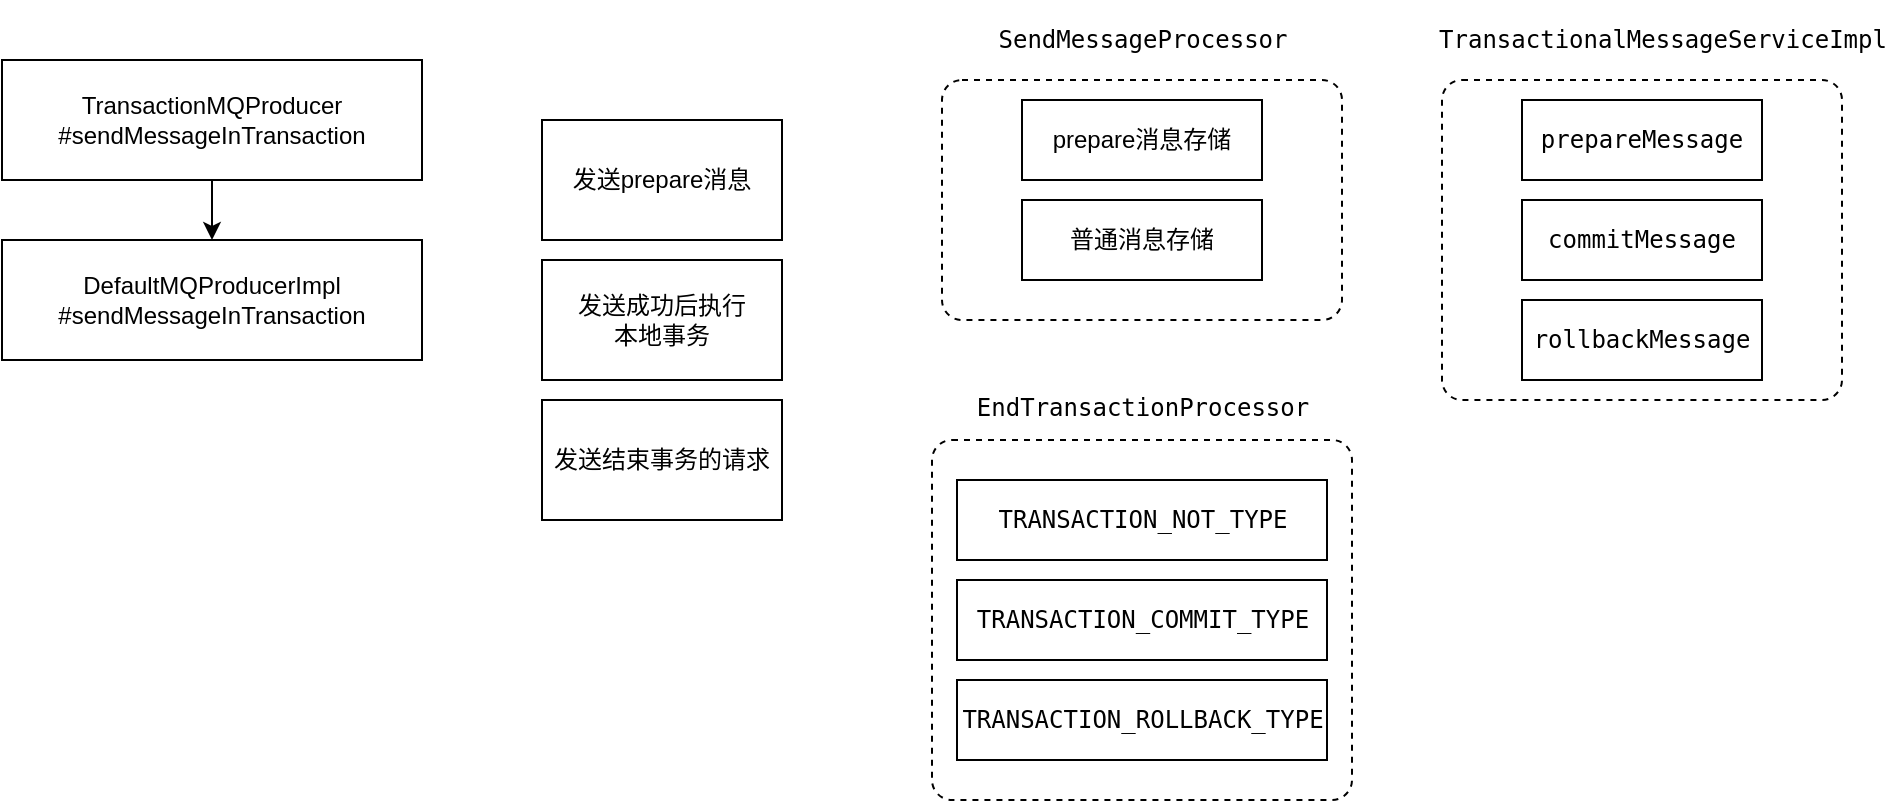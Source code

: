 <mxfile version="15.7.0" type="github">
  <diagram id="2E-LtHal8WjOzLzMyE7q" name="Page-1">
    <mxGraphModel dx="946" dy="536" grid="1" gridSize="10" guides="1" tooltips="1" connect="1" arrows="1" fold="1" page="1" pageScale="1" pageWidth="827" pageHeight="1169" math="0" shadow="0">
      <root>
        <mxCell id="0" />
        <mxCell id="1" parent="0" />
        <mxCell id="Fik6nefxO_mn1XnIjBR2-21" value="" style="edgeStyle=orthogonalEdgeStyle;rounded=0;orthogonalLoop=1;jettySize=auto;html=1;" edge="1" parent="1" source="Fik6nefxO_mn1XnIjBR2-1" target="Fik6nefxO_mn1XnIjBR2-2">
          <mxGeometry relative="1" as="geometry" />
        </mxCell>
        <mxCell id="Fik6nefxO_mn1XnIjBR2-1" value="TransactionMQProducer&lt;br&gt;#sendMessageInTransaction" style="rounded=0;whiteSpace=wrap;html=1;" vertex="1" parent="1">
          <mxGeometry x="110" y="100" width="210" height="60" as="geometry" />
        </mxCell>
        <mxCell id="Fik6nefxO_mn1XnIjBR2-2" value="DefaultMQProducerImpl&lt;br&gt;#sendMessageInTransaction" style="rounded=0;whiteSpace=wrap;html=1;" vertex="1" parent="1">
          <mxGeometry x="110" y="190" width="210" height="60" as="geometry" />
        </mxCell>
        <mxCell id="Fik6nefxO_mn1XnIjBR2-3" value="发送prepare消息" style="rounded=0;whiteSpace=wrap;html=1;" vertex="1" parent="1">
          <mxGeometry x="380" y="130" width="120" height="60" as="geometry" />
        </mxCell>
        <mxCell id="Fik6nefxO_mn1XnIjBR2-4" value="发送成功后执行&lt;br&gt;本地事务" style="rounded=0;whiteSpace=wrap;html=1;" vertex="1" parent="1">
          <mxGeometry x="380" y="200" width="120" height="60" as="geometry" />
        </mxCell>
        <mxCell id="Fik6nefxO_mn1XnIjBR2-5" value="发送结束事务的请求" style="rounded=0;whiteSpace=wrap;html=1;" vertex="1" parent="1">
          <mxGeometry x="380" y="270" width="120" height="60" as="geometry" />
        </mxCell>
        <mxCell id="Fik6nefxO_mn1XnIjBR2-6" value="" style="html=1;align=center;verticalAlign=top;rounded=1;absoluteArcSize=1;arcSize=20;dashed=1;" vertex="1" parent="1">
          <mxGeometry x="580" y="110" width="200" height="120" as="geometry" />
        </mxCell>
        <mxCell id="Fik6nefxO_mn1XnIjBR2-7" value="&lt;pre&gt;SendMessageProcessor&lt;/pre&gt;" style="text;html=1;align=center;verticalAlign=middle;resizable=0;points=[];autosize=1;strokeColor=none;fillColor=none;" vertex="1" parent="1">
          <mxGeometry x="600" y="70" width="160" height="40" as="geometry" />
        </mxCell>
        <mxCell id="Fik6nefxO_mn1XnIjBR2-8" value="prepare消息存储" style="rounded=0;whiteSpace=wrap;html=1;" vertex="1" parent="1">
          <mxGeometry x="620" y="120" width="120" height="40" as="geometry" />
        </mxCell>
        <mxCell id="Fik6nefxO_mn1XnIjBR2-9" value="普通消息存储" style="rounded=0;whiteSpace=wrap;html=1;" vertex="1" parent="1">
          <mxGeometry x="620" y="170" width="120" height="40" as="geometry" />
        </mxCell>
        <mxCell id="Fik6nefxO_mn1XnIjBR2-10" value="&lt;pre&gt;TransactionalMessageServiceImpl&lt;/pre&gt;" style="text;html=1;align=center;verticalAlign=middle;resizable=0;points=[];autosize=1;strokeColor=none;fillColor=none;" vertex="1" parent="1">
          <mxGeometry x="820" y="70" width="240" height="40" as="geometry" />
        </mxCell>
        <mxCell id="Fik6nefxO_mn1XnIjBR2-11" value="" style="html=1;align=center;verticalAlign=top;rounded=1;absoluteArcSize=1;arcSize=20;dashed=1;" vertex="1" parent="1">
          <mxGeometry x="830" y="110" width="200" height="160" as="geometry" />
        </mxCell>
        <mxCell id="Fik6nefxO_mn1XnIjBR2-12" value="&lt;pre&gt;prepareMessage&lt;/pre&gt;" style="rounded=0;whiteSpace=wrap;html=1;" vertex="1" parent="1">
          <mxGeometry x="870" y="120" width="120" height="40" as="geometry" />
        </mxCell>
        <mxCell id="Fik6nefxO_mn1XnIjBR2-13" value="&lt;pre&gt;commitMessage&lt;/pre&gt;" style="rounded=0;whiteSpace=wrap;html=1;" vertex="1" parent="1">
          <mxGeometry x="870" y="170" width="120" height="40" as="geometry" />
        </mxCell>
        <mxCell id="Fik6nefxO_mn1XnIjBR2-14" value="&lt;pre&gt;&lt;pre&gt;rollbackMessage&lt;/pre&gt;&lt;/pre&gt;" style="rounded=0;whiteSpace=wrap;html=1;" vertex="1" parent="1">
          <mxGeometry x="870" y="220" width="120" height="40" as="geometry" />
        </mxCell>
        <mxCell id="Fik6nefxO_mn1XnIjBR2-15" value="" style="html=1;align=center;verticalAlign=top;rounded=1;absoluteArcSize=1;arcSize=20;dashed=1;" vertex="1" parent="1">
          <mxGeometry x="575" y="290" width="210" height="180" as="geometry" />
        </mxCell>
        <mxCell id="Fik6nefxO_mn1XnIjBR2-16" value="&lt;pre&gt;&lt;pre&gt;EndTransactionProcessor&lt;/pre&gt;&lt;/pre&gt;" style="text;html=1;align=center;verticalAlign=middle;resizable=0;points=[];autosize=1;strokeColor=none;fillColor=none;" vertex="1" parent="1">
          <mxGeometry x="590" y="254" width="180" height="40" as="geometry" />
        </mxCell>
        <mxCell id="Fik6nefxO_mn1XnIjBR2-17" value="&lt;pre&gt;TRANSACTION_NOT_TYPE&lt;/pre&gt;" style="rounded=0;whiteSpace=wrap;html=1;" vertex="1" parent="1">
          <mxGeometry x="587.5" y="310" width="185" height="40" as="geometry" />
        </mxCell>
        <mxCell id="Fik6nefxO_mn1XnIjBR2-19" value="&lt;pre&gt;&lt;pre&gt;TRANSACTION_COMMIT_TYPE&lt;/pre&gt;&lt;/pre&gt;" style="rounded=0;whiteSpace=wrap;html=1;" vertex="1" parent="1">
          <mxGeometry x="587.5" y="360" width="185" height="40" as="geometry" />
        </mxCell>
        <mxCell id="Fik6nefxO_mn1XnIjBR2-20" value="&lt;pre&gt;&lt;pre&gt;&lt;pre&gt;TRANSACTION_ROLLBACK_TYPE&lt;/pre&gt;&lt;/pre&gt;&lt;/pre&gt;" style="rounded=0;whiteSpace=wrap;html=1;" vertex="1" parent="1">
          <mxGeometry x="587.5" y="410" width="185" height="40" as="geometry" />
        </mxCell>
      </root>
    </mxGraphModel>
  </diagram>
</mxfile>
